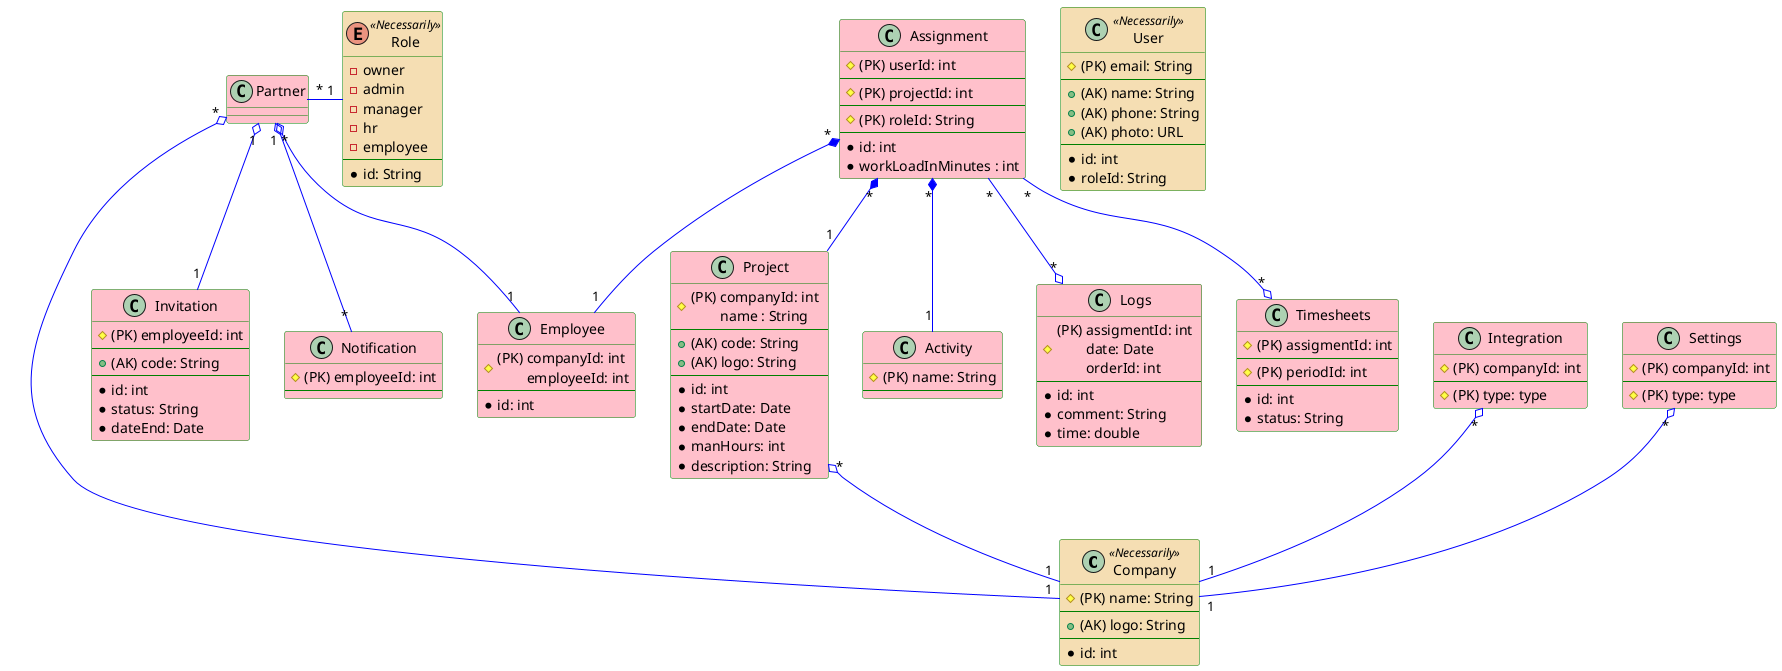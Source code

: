 @startuml

    skinparam class {
        BackgroundColor Pink
        ArrowColor Blue
        BorderColor Green
        BackgroundColor<<Necessarily>> Wheat
    }

	class Company <<Necessarily>> {
	    # (PK) name: String
	    --
	    + (AK) logo: String
	    --
	    *id: int
	}

	class Employee {
	    # (PK) companyId: int \n\temployeeId: int
	    --
	    *id: int
	}

	class User <<Necessarily>> {
	    # (PK) email: String
	    --
	    + (AK) name: String
	    + (AK) phone: String
	    + (AK) photo: URL
	    --
	    *id: int
	    *roleId: String
	}

	class Project {
	    # (PK) companyId: int \n\tname : String
	    --
	    + (AK) code: String
	    + (AK) logo: String
	    --
	    *id: int
	    *startDate: Date
	    *endDate: Date
	    *manHours: int
	    *description: String
	}

	class Integration {
	    #(PK) companyId: int
	    --
	    #(PK) type: type
	}

	class Settings {
	    #(PK) companyId: int
    	--
    	#(PK) type: type
	}

	enum Role <<Necessarily>> {
	    - owner
	    - admin
	    - manager
	    - hr
	    - employee
	    --
	    *id: String
     }

	class Invitation {
	    # (PK) employeeId: int
	    --
	    + (AK) code: String
	    --
	    *id: int
	    *status: String
	    *dateEnd: Date
	}

	class Notification {
	    # (PK) employeeId: int
	    --
	}

	class Assignment {
	    # (PK) userId: int
	    --
	    # (PK) projectId: int
	    --
	    # (PK) roleId: String
	    --
	    *id: int
	    *workLoadInMinutes : int
	}

	class Activity {
	    # (PK) name: String
	    --
	}

	class Logs {
	    # (PK) assigmentId: int \n\tdate: Date \n\torderId: int
	    --
	    *id: int
	    *comment: String
	    *time: double
	}

	class Timesheets {
	    # (PK) assigmentId: int
	    --
	    # (PK) periodId: int
	    --
	    *id: int
	    *status: String
	}

	Project "*" o-- "1" Company
	Settings "*" o-- "1" Company
	Integration "*" o-- "1" Company
	Partner "*" o-- "1" Company
	Partner "*" o-- "1" Employee
	Partner "*" - "1" Role
	Partner "1" o-- "1" Invitation
	Partner "1" o-- "*" Notification
	Assignment "*" *-- "1" Project
	Assignment "*" *-- "1" Employee
	Assignment "*" *-- "1" Activity
	Assignment "*" --o "*" Logs
	Assignment "*" --o "*" Timesheets

@enduml